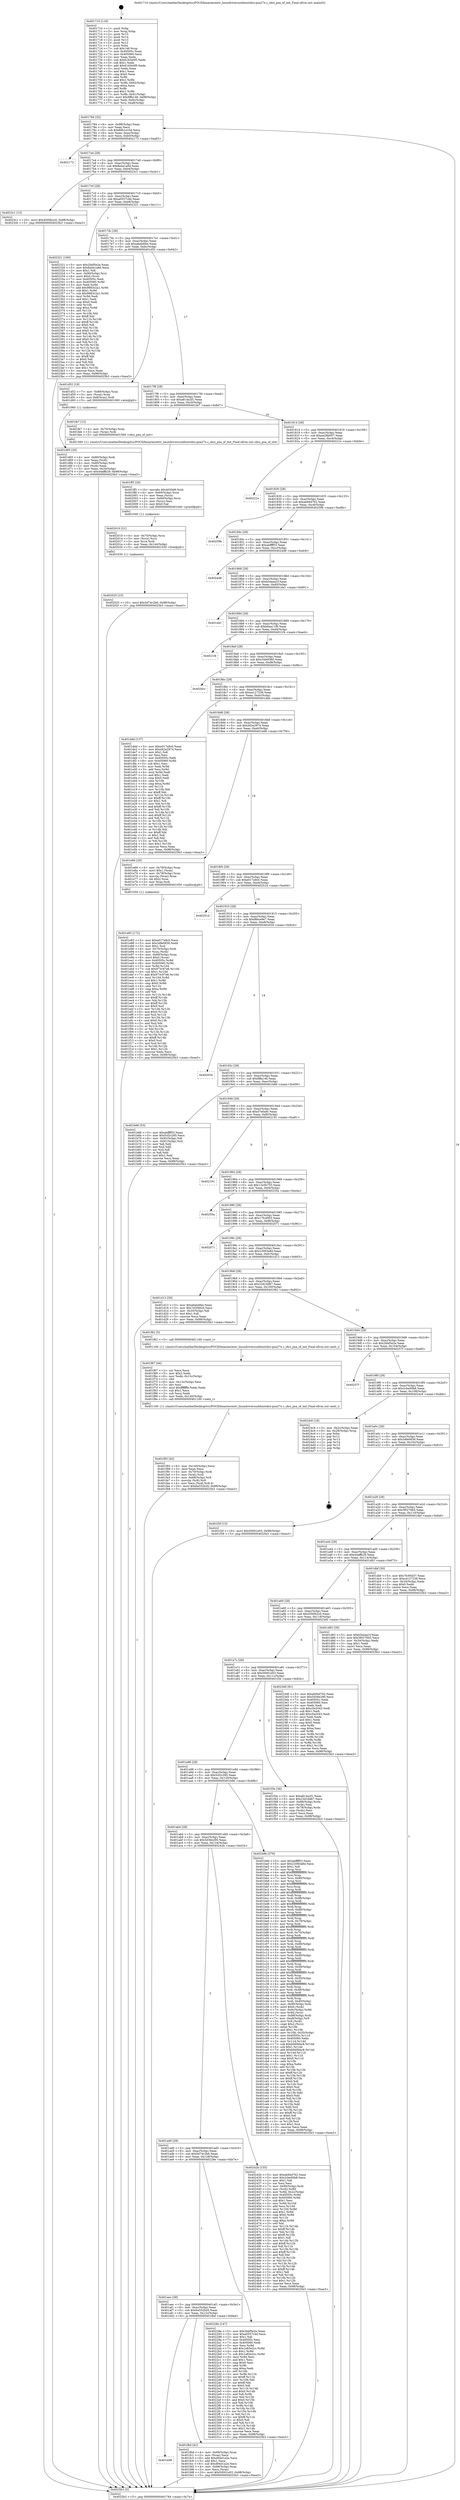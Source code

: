 digraph "0x401710" {
  label = "0x401710 (/mnt/c/Users/mathe/Desktop/tcc/POCII/binaries/extr_linuxdriversusbhostohci-pxa27x.c_ohci_pxa_of_init_Final-ollvm.out::main(0))"
  labelloc = "t"
  node[shape=record]

  Entry [label="",width=0.3,height=0.3,shape=circle,fillcolor=black,style=filled]
  "0x401784" [label="{
     0x401784 [32]\l
     | [instrs]\l
     &nbsp;&nbsp;0x401784 \<+6\>: mov -0x98(%rbp),%eax\l
     &nbsp;&nbsp;0x40178a \<+2\>: mov %eax,%ecx\l
     &nbsp;&nbsp;0x40178c \<+6\>: sub $0x89b1e10d,%ecx\l
     &nbsp;&nbsp;0x401792 \<+6\>: mov %eax,-0xac(%rbp)\l
     &nbsp;&nbsp;0x401798 \<+6\>: mov %ecx,-0xb0(%rbp)\l
     &nbsp;&nbsp;0x40179e \<+6\>: je 0000000000402173 \<main+0xa63\>\l
  }"]
  "0x402173" [label="{
     0x402173\l
  }", style=dashed]
  "0x4017a4" [label="{
     0x4017a4 [28]\l
     | [instrs]\l
     &nbsp;&nbsp;0x4017a4 \<+5\>: jmp 00000000004017a9 \<main+0x99\>\l
     &nbsp;&nbsp;0x4017a9 \<+6\>: mov -0xac(%rbp),%eax\l
     &nbsp;&nbsp;0x4017af \<+5\>: sub $0x8a4a1a8d,%eax\l
     &nbsp;&nbsp;0x4017b4 \<+6\>: mov %eax,-0xb4(%rbp)\l
     &nbsp;&nbsp;0x4017ba \<+6\>: je 00000000004023c1 \<main+0xcb1\>\l
  }"]
  Exit [label="",width=0.3,height=0.3,shape=circle,fillcolor=black,style=filled,peripheries=2]
  "0x4023c1" [label="{
     0x4023c1 [15]\l
     | [instrs]\l
     &nbsp;&nbsp;0x4023c1 \<+10\>: movl $0x4500b2c0,-0x98(%rbp)\l
     &nbsp;&nbsp;0x4023cb \<+5\>: jmp 00000000004025b3 \<main+0xea3\>\l
  }"]
  "0x4017c0" [label="{
     0x4017c0 [28]\l
     | [instrs]\l
     &nbsp;&nbsp;0x4017c0 \<+5\>: jmp 00000000004017c5 \<main+0xb5\>\l
     &nbsp;&nbsp;0x4017c5 \<+6\>: mov -0xac(%rbp),%eax\l
     &nbsp;&nbsp;0x4017cb \<+5\>: sub $0xa0557c4d,%eax\l
     &nbsp;&nbsp;0x4017d0 \<+6\>: mov %eax,-0xb8(%rbp)\l
     &nbsp;&nbsp;0x4017d6 \<+6\>: je 0000000000402321 \<main+0xc11\>\l
  }"]
  "0x402025" [label="{
     0x402025 [15]\l
     | [instrs]\l
     &nbsp;&nbsp;0x402025 \<+10\>: movl $0x5d74c2b6,-0x98(%rbp)\l
     &nbsp;&nbsp;0x40202f \<+5\>: jmp 00000000004025b3 \<main+0xea3\>\l
  }"]
  "0x402321" [label="{
     0x402321 [160]\l
     | [instrs]\l
     &nbsp;&nbsp;0x402321 \<+5\>: mov $0x2bbf5e2e,%eax\l
     &nbsp;&nbsp;0x402326 \<+5\>: mov $0x8a4a1a8d,%ecx\l
     &nbsp;&nbsp;0x40232b \<+2\>: mov $0x1,%dl\l
     &nbsp;&nbsp;0x40232d \<+7\>: mov -0x90(%rbp),%rsi\l
     &nbsp;&nbsp;0x402334 \<+6\>: movl $0x0,(%rsi)\l
     &nbsp;&nbsp;0x40233a \<+7\>: mov 0x40505c,%edi\l
     &nbsp;&nbsp;0x402341 \<+8\>: mov 0x405060,%r8d\l
     &nbsp;&nbsp;0x402349 \<+3\>: mov %edi,%r9d\l
     &nbsp;&nbsp;0x40234c \<+7\>: add $0x9883c2a1,%r9d\l
     &nbsp;&nbsp;0x402353 \<+4\>: sub $0x1,%r9d\l
     &nbsp;&nbsp;0x402357 \<+7\>: sub $0x9883c2a1,%r9d\l
     &nbsp;&nbsp;0x40235e \<+4\>: imul %r9d,%edi\l
     &nbsp;&nbsp;0x402362 \<+3\>: and $0x1,%edi\l
     &nbsp;&nbsp;0x402365 \<+3\>: cmp $0x0,%edi\l
     &nbsp;&nbsp;0x402368 \<+4\>: sete %r10b\l
     &nbsp;&nbsp;0x40236c \<+4\>: cmp $0xa,%r8d\l
     &nbsp;&nbsp;0x402370 \<+4\>: setl %r11b\l
     &nbsp;&nbsp;0x402374 \<+3\>: mov %r10b,%bl\l
     &nbsp;&nbsp;0x402377 \<+3\>: xor $0xff,%bl\l
     &nbsp;&nbsp;0x40237a \<+3\>: mov %r11b,%r14b\l
     &nbsp;&nbsp;0x40237d \<+4\>: xor $0xff,%r14b\l
     &nbsp;&nbsp;0x402381 \<+3\>: xor $0x0,%dl\l
     &nbsp;&nbsp;0x402384 \<+3\>: mov %bl,%r15b\l
     &nbsp;&nbsp;0x402387 \<+4\>: and $0x0,%r15b\l
     &nbsp;&nbsp;0x40238b \<+3\>: and %dl,%r10b\l
     &nbsp;&nbsp;0x40238e \<+3\>: mov %r14b,%r12b\l
     &nbsp;&nbsp;0x402391 \<+4\>: and $0x0,%r12b\l
     &nbsp;&nbsp;0x402395 \<+3\>: and %dl,%r11b\l
     &nbsp;&nbsp;0x402398 \<+3\>: or %r10b,%r15b\l
     &nbsp;&nbsp;0x40239b \<+3\>: or %r11b,%r12b\l
     &nbsp;&nbsp;0x40239e \<+3\>: xor %r12b,%r15b\l
     &nbsp;&nbsp;0x4023a1 \<+3\>: or %r14b,%bl\l
     &nbsp;&nbsp;0x4023a4 \<+3\>: xor $0xff,%bl\l
     &nbsp;&nbsp;0x4023a7 \<+3\>: or $0x0,%dl\l
     &nbsp;&nbsp;0x4023aa \<+2\>: and %dl,%bl\l
     &nbsp;&nbsp;0x4023ac \<+3\>: or %bl,%r15b\l
     &nbsp;&nbsp;0x4023af \<+4\>: test $0x1,%r15b\l
     &nbsp;&nbsp;0x4023b3 \<+3\>: cmovne %ecx,%eax\l
     &nbsp;&nbsp;0x4023b6 \<+6\>: mov %eax,-0x98(%rbp)\l
     &nbsp;&nbsp;0x4023bc \<+5\>: jmp 00000000004025b3 \<main+0xea3\>\l
  }"]
  "0x4017dc" [label="{
     0x4017dc [28]\l
     | [instrs]\l
     &nbsp;&nbsp;0x4017dc \<+5\>: jmp 00000000004017e1 \<main+0xd1\>\l
     &nbsp;&nbsp;0x4017e1 \<+6\>: mov -0xac(%rbp),%eax\l
     &nbsp;&nbsp;0x4017e7 \<+5\>: sub $0xa6ab4fee,%eax\l
     &nbsp;&nbsp;0x4017ec \<+6\>: mov %eax,-0xbc(%rbp)\l
     &nbsp;&nbsp;0x4017f2 \<+6\>: je 0000000000401d52 \<main+0x642\>\l
  }"]
  "0x402010" [label="{
     0x402010 [21]\l
     | [instrs]\l
     &nbsp;&nbsp;0x402010 \<+4\>: mov -0x70(%rbp),%rcx\l
     &nbsp;&nbsp;0x402014 \<+3\>: mov (%rcx),%rcx\l
     &nbsp;&nbsp;0x402017 \<+3\>: mov %rcx,%rdi\l
     &nbsp;&nbsp;0x40201a \<+6\>: mov %eax,-0x144(%rbp)\l
     &nbsp;&nbsp;0x402020 \<+5\>: call 0000000000401030 \<free@plt\>\l
     | [calls]\l
     &nbsp;&nbsp;0x401030 \{1\} (unknown)\l
  }"]
  "0x401d52" [label="{
     0x401d52 [19]\l
     | [instrs]\l
     &nbsp;&nbsp;0x401d52 \<+7\>: mov -0x88(%rbp),%rax\l
     &nbsp;&nbsp;0x401d59 \<+3\>: mov (%rax),%rax\l
     &nbsp;&nbsp;0x401d5c \<+4\>: mov 0x8(%rax),%rdi\l
     &nbsp;&nbsp;0x401d60 \<+5\>: call 0000000000401060 \<atoi@plt\>\l
     | [calls]\l
     &nbsp;&nbsp;0x401060 \{1\} (unknown)\l
  }"]
  "0x4017f8" [label="{
     0x4017f8 [28]\l
     | [instrs]\l
     &nbsp;&nbsp;0x4017f8 \<+5\>: jmp 00000000004017fd \<main+0xed\>\l
     &nbsp;&nbsp;0x4017fd \<+6\>: mov -0xac(%rbp),%eax\l
     &nbsp;&nbsp;0x401803 \<+5\>: sub $0xa814a2f1,%eax\l
     &nbsp;&nbsp;0x401808 \<+6\>: mov %eax,-0xc0(%rbp)\l
     &nbsp;&nbsp;0x40180e \<+6\>: je 0000000000401fe7 \<main+0x8d7\>\l
  }"]
  "0x401ff3" [label="{
     0x401ff3 [29]\l
     | [instrs]\l
     &nbsp;&nbsp;0x401ff3 \<+10\>: movabs $0x4030d6,%rdi\l
     &nbsp;&nbsp;0x401ffd \<+4\>: mov -0x60(%rbp),%rcx\l
     &nbsp;&nbsp;0x402001 \<+2\>: mov %eax,(%rcx)\l
     &nbsp;&nbsp;0x402003 \<+4\>: mov -0x60(%rbp),%rcx\l
     &nbsp;&nbsp;0x402007 \<+2\>: mov (%rcx),%esi\l
     &nbsp;&nbsp;0x402009 \<+2\>: mov $0x0,%al\l
     &nbsp;&nbsp;0x40200b \<+5\>: call 0000000000401040 \<printf@plt\>\l
     | [calls]\l
     &nbsp;&nbsp;0x401040 \{1\} (unknown)\l
  }"]
  "0x401fe7" [label="{
     0x401fe7 [12]\l
     | [instrs]\l
     &nbsp;&nbsp;0x401fe7 \<+4\>: mov -0x70(%rbp),%rax\l
     &nbsp;&nbsp;0x401feb \<+3\>: mov (%rax),%rdi\l
     &nbsp;&nbsp;0x401fee \<+5\>: call 0000000000401560 \<ohci_pxa_of_init\>\l
     | [calls]\l
     &nbsp;&nbsp;0x401560 \{1\} (/mnt/c/Users/mathe/Desktop/tcc/POCII/binaries/extr_linuxdriversusbhostohci-pxa27x.c_ohci_pxa_of_init_Final-ollvm.out::ohci_pxa_of_init)\l
  }"]
  "0x401814" [label="{
     0x401814 [28]\l
     | [instrs]\l
     &nbsp;&nbsp;0x401814 \<+5\>: jmp 0000000000401819 \<main+0x109\>\l
     &nbsp;&nbsp;0x401819 \<+6\>: mov -0xac(%rbp),%eax\l
     &nbsp;&nbsp;0x40181f \<+5\>: sub $0xaa28b057,%eax\l
     &nbsp;&nbsp;0x401824 \<+6\>: mov %eax,-0xc4(%rbp)\l
     &nbsp;&nbsp;0x40182a \<+6\>: je 000000000040221e \<main+0xb0e\>\l
  }"]
  "0x401b08" [label="{
     0x401b08\l
  }", style=dashed]
  "0x40221e" [label="{
     0x40221e\l
  }", style=dashed]
  "0x401830" [label="{
     0x401830 [28]\l
     | [instrs]\l
     &nbsp;&nbsp;0x401830 \<+5\>: jmp 0000000000401835 \<main+0x125\>\l
     &nbsp;&nbsp;0x401835 \<+6\>: mov -0xac(%rbp),%eax\l
     &nbsp;&nbsp;0x40183b \<+5\>: sub $0xab94d762,%eax\l
     &nbsp;&nbsp;0x401840 \<+6\>: mov %eax,-0xc8(%rbp)\l
     &nbsp;&nbsp;0x401846 \<+6\>: je 000000000040259b \<main+0xe8b\>\l
  }"]
  "0x401fbd" [label="{
     0x401fbd [42]\l
     | [instrs]\l
     &nbsp;&nbsp;0x401fbd \<+4\>: mov -0x68(%rbp),%rax\l
     &nbsp;&nbsp;0x401fc1 \<+2\>: mov (%rax),%ecx\l
     &nbsp;&nbsp;0x401fc3 \<+6\>: add $0xd94d1a2e,%ecx\l
     &nbsp;&nbsp;0x401fc9 \<+3\>: add $0x1,%ecx\l
     &nbsp;&nbsp;0x401fcc \<+6\>: sub $0xd94d1a2e,%ecx\l
     &nbsp;&nbsp;0x401fd2 \<+4\>: mov -0x68(%rbp),%rax\l
     &nbsp;&nbsp;0x401fd6 \<+2\>: mov %ecx,(%rax)\l
     &nbsp;&nbsp;0x401fd8 \<+10\>: movl $0x50001e03,-0x98(%rbp)\l
     &nbsp;&nbsp;0x401fe2 \<+5\>: jmp 00000000004025b3 \<main+0xea3\>\l
  }"]
  "0x40259b" [label="{
     0x40259b\l
  }", style=dashed]
  "0x40184c" [label="{
     0x40184c [28]\l
     | [instrs]\l
     &nbsp;&nbsp;0x40184c \<+5\>: jmp 0000000000401851 \<main+0x141\>\l
     &nbsp;&nbsp;0x401851 \<+6\>: mov -0xac(%rbp),%eax\l
     &nbsp;&nbsp;0x401857 \<+5\>: sub $0xabffff53,%eax\l
     &nbsp;&nbsp;0x40185c \<+6\>: mov %eax,-0xcc(%rbp)\l
     &nbsp;&nbsp;0x401862 \<+6\>: je 00000000004024d8 \<main+0xdc8\>\l
  }"]
  "0x401aec" [label="{
     0x401aec [28]\l
     | [instrs]\l
     &nbsp;&nbsp;0x401aec \<+5\>: jmp 0000000000401af1 \<main+0x3e1\>\l
     &nbsp;&nbsp;0x401af1 \<+6\>: mov -0xac(%rbp),%eax\l
     &nbsp;&nbsp;0x401af7 \<+5\>: sub $0x6a552b26,%eax\l
     &nbsp;&nbsp;0x401afc \<+6\>: mov %eax,-0x12c(%rbp)\l
     &nbsp;&nbsp;0x401b02 \<+6\>: je 0000000000401fbd \<main+0x8ad\>\l
  }"]
  "0x4024d8" [label="{
     0x4024d8\l
  }", style=dashed]
  "0x401868" [label="{
     0x401868 [28]\l
     | [instrs]\l
     &nbsp;&nbsp;0x401868 \<+5\>: jmp 000000000040186d \<main+0x15d\>\l
     &nbsp;&nbsp;0x40186d \<+6\>: mov -0xac(%rbp),%eax\l
     &nbsp;&nbsp;0x401873 \<+5\>: sub $0xb5eeaa1f,%eax\l
     &nbsp;&nbsp;0x401878 \<+6\>: mov %eax,-0xd0(%rbp)\l
     &nbsp;&nbsp;0x40187e \<+6\>: je 0000000000401da1 \<main+0x691\>\l
  }"]
  "0x40228e" [label="{
     0x40228e [147]\l
     | [instrs]\l
     &nbsp;&nbsp;0x40228e \<+5\>: mov $0x2bbf5e2e,%eax\l
     &nbsp;&nbsp;0x402293 \<+5\>: mov $0xa0557c4d,%ecx\l
     &nbsp;&nbsp;0x402298 \<+2\>: mov $0x1,%dl\l
     &nbsp;&nbsp;0x40229a \<+7\>: mov 0x40505c,%esi\l
     &nbsp;&nbsp;0x4022a1 \<+7\>: mov 0x405060,%edi\l
     &nbsp;&nbsp;0x4022a8 \<+3\>: mov %esi,%r8d\l
     &nbsp;&nbsp;0x4022ab \<+7\>: add $0x1e83e2cc,%r8d\l
     &nbsp;&nbsp;0x4022b2 \<+4\>: sub $0x1,%r8d\l
     &nbsp;&nbsp;0x4022b6 \<+7\>: sub $0x1e83e2cc,%r8d\l
     &nbsp;&nbsp;0x4022bd \<+4\>: imul %r8d,%esi\l
     &nbsp;&nbsp;0x4022c1 \<+3\>: and $0x1,%esi\l
     &nbsp;&nbsp;0x4022c4 \<+3\>: cmp $0x0,%esi\l
     &nbsp;&nbsp;0x4022c7 \<+4\>: sete %r9b\l
     &nbsp;&nbsp;0x4022cb \<+3\>: cmp $0xa,%edi\l
     &nbsp;&nbsp;0x4022ce \<+4\>: setl %r10b\l
     &nbsp;&nbsp;0x4022d2 \<+3\>: mov %r9b,%r11b\l
     &nbsp;&nbsp;0x4022d5 \<+4\>: xor $0xff,%r11b\l
     &nbsp;&nbsp;0x4022d9 \<+3\>: mov %r10b,%bl\l
     &nbsp;&nbsp;0x4022dc \<+3\>: xor $0xff,%bl\l
     &nbsp;&nbsp;0x4022df \<+3\>: xor $0x0,%dl\l
     &nbsp;&nbsp;0x4022e2 \<+3\>: mov %r11b,%r14b\l
     &nbsp;&nbsp;0x4022e5 \<+4\>: and $0x0,%r14b\l
     &nbsp;&nbsp;0x4022e9 \<+3\>: and %dl,%r9b\l
     &nbsp;&nbsp;0x4022ec \<+3\>: mov %bl,%r15b\l
     &nbsp;&nbsp;0x4022ef \<+4\>: and $0x0,%r15b\l
     &nbsp;&nbsp;0x4022f3 \<+3\>: and %dl,%r10b\l
     &nbsp;&nbsp;0x4022f6 \<+3\>: or %r9b,%r14b\l
     &nbsp;&nbsp;0x4022f9 \<+3\>: or %r10b,%r15b\l
     &nbsp;&nbsp;0x4022fc \<+3\>: xor %r15b,%r14b\l
     &nbsp;&nbsp;0x4022ff \<+3\>: or %bl,%r11b\l
     &nbsp;&nbsp;0x402302 \<+4\>: xor $0xff,%r11b\l
     &nbsp;&nbsp;0x402306 \<+3\>: or $0x0,%dl\l
     &nbsp;&nbsp;0x402309 \<+3\>: and %dl,%r11b\l
     &nbsp;&nbsp;0x40230c \<+3\>: or %r11b,%r14b\l
     &nbsp;&nbsp;0x40230f \<+4\>: test $0x1,%r14b\l
     &nbsp;&nbsp;0x402313 \<+3\>: cmovne %ecx,%eax\l
     &nbsp;&nbsp;0x402316 \<+6\>: mov %eax,-0x98(%rbp)\l
     &nbsp;&nbsp;0x40231c \<+5\>: jmp 00000000004025b3 \<main+0xea3\>\l
  }"]
  "0x401da1" [label="{
     0x401da1\l
  }", style=dashed]
  "0x401884" [label="{
     0x401884 [28]\l
     | [instrs]\l
     &nbsp;&nbsp;0x401884 \<+5\>: jmp 0000000000401889 \<main+0x179\>\l
     &nbsp;&nbsp;0x401889 \<+6\>: mov -0xac(%rbp),%eax\l
     &nbsp;&nbsp;0x40188f \<+5\>: sub $0xb6aa11f6,%eax\l
     &nbsp;&nbsp;0x401894 \<+6\>: mov %eax,-0xd4(%rbp)\l
     &nbsp;&nbsp;0x40189a \<+6\>: je 00000000004021f4 \<main+0xae4\>\l
  }"]
  "0x401ad0" [label="{
     0x401ad0 [28]\l
     | [instrs]\l
     &nbsp;&nbsp;0x401ad0 \<+5\>: jmp 0000000000401ad5 \<main+0x3c5\>\l
     &nbsp;&nbsp;0x401ad5 \<+6\>: mov -0xac(%rbp),%eax\l
     &nbsp;&nbsp;0x401adb \<+5\>: sub $0x5d74c2b6,%eax\l
     &nbsp;&nbsp;0x401ae0 \<+6\>: mov %eax,-0x128(%rbp)\l
     &nbsp;&nbsp;0x401ae6 \<+6\>: je 000000000040228e \<main+0xb7e\>\l
  }"]
  "0x4021f4" [label="{
     0x4021f4\l
  }", style=dashed]
  "0x4018a0" [label="{
     0x4018a0 [28]\l
     | [instrs]\l
     &nbsp;&nbsp;0x4018a0 \<+5\>: jmp 00000000004018a5 \<main+0x195\>\l
     &nbsp;&nbsp;0x4018a5 \<+6\>: mov -0xac(%rbp),%eax\l
     &nbsp;&nbsp;0x4018ab \<+5\>: sub $0xc54e9360,%eax\l
     &nbsp;&nbsp;0x4018b0 \<+6\>: mov %eax,-0xd8(%rbp)\l
     &nbsp;&nbsp;0x4018b6 \<+6\>: je 00000000004020cc \<main+0x9bc\>\l
  }"]
  "0x40242b" [label="{
     0x40242b [155]\l
     | [instrs]\l
     &nbsp;&nbsp;0x40242b \<+5\>: mov $0xab94d762,%eax\l
     &nbsp;&nbsp;0x402430 \<+5\>: mov $0x2cbe00b8,%ecx\l
     &nbsp;&nbsp;0x402435 \<+2\>: mov $0x1,%dl\l
     &nbsp;&nbsp;0x402437 \<+2\>: xor %esi,%esi\l
     &nbsp;&nbsp;0x402439 \<+7\>: mov -0x90(%rbp),%rdi\l
     &nbsp;&nbsp;0x402440 \<+3\>: mov (%rdi),%r8d\l
     &nbsp;&nbsp;0x402443 \<+4\>: mov %r8d,-0x2c(%rbp)\l
     &nbsp;&nbsp;0x402447 \<+8\>: mov 0x40505c,%r8d\l
     &nbsp;&nbsp;0x40244f \<+8\>: mov 0x405060,%r9d\l
     &nbsp;&nbsp;0x402457 \<+3\>: sub $0x1,%esi\l
     &nbsp;&nbsp;0x40245a \<+3\>: mov %r8d,%r10d\l
     &nbsp;&nbsp;0x40245d \<+3\>: add %esi,%r10d\l
     &nbsp;&nbsp;0x402460 \<+4\>: imul %r10d,%r8d\l
     &nbsp;&nbsp;0x402464 \<+4\>: and $0x1,%r8d\l
     &nbsp;&nbsp;0x402468 \<+4\>: cmp $0x0,%r8d\l
     &nbsp;&nbsp;0x40246c \<+4\>: sete %r11b\l
     &nbsp;&nbsp;0x402470 \<+4\>: cmp $0xa,%r9d\l
     &nbsp;&nbsp;0x402474 \<+3\>: setl %bl\l
     &nbsp;&nbsp;0x402477 \<+3\>: mov %r11b,%r14b\l
     &nbsp;&nbsp;0x40247a \<+4\>: xor $0xff,%r14b\l
     &nbsp;&nbsp;0x40247e \<+3\>: mov %bl,%r15b\l
     &nbsp;&nbsp;0x402481 \<+4\>: xor $0xff,%r15b\l
     &nbsp;&nbsp;0x402485 \<+3\>: xor $0x1,%dl\l
     &nbsp;&nbsp;0x402488 \<+3\>: mov %r14b,%r12b\l
     &nbsp;&nbsp;0x40248b \<+4\>: and $0xff,%r12b\l
     &nbsp;&nbsp;0x40248f \<+3\>: and %dl,%r11b\l
     &nbsp;&nbsp;0x402492 \<+3\>: mov %r15b,%r13b\l
     &nbsp;&nbsp;0x402495 \<+4\>: and $0xff,%r13b\l
     &nbsp;&nbsp;0x402499 \<+2\>: and %dl,%bl\l
     &nbsp;&nbsp;0x40249b \<+3\>: or %r11b,%r12b\l
     &nbsp;&nbsp;0x40249e \<+3\>: or %bl,%r13b\l
     &nbsp;&nbsp;0x4024a1 \<+3\>: xor %r13b,%r12b\l
     &nbsp;&nbsp;0x4024a4 \<+3\>: or %r15b,%r14b\l
     &nbsp;&nbsp;0x4024a7 \<+4\>: xor $0xff,%r14b\l
     &nbsp;&nbsp;0x4024ab \<+3\>: or $0x1,%dl\l
     &nbsp;&nbsp;0x4024ae \<+3\>: and %dl,%r14b\l
     &nbsp;&nbsp;0x4024b1 \<+3\>: or %r14b,%r12b\l
     &nbsp;&nbsp;0x4024b4 \<+4\>: test $0x1,%r12b\l
     &nbsp;&nbsp;0x4024b8 \<+3\>: cmovne %ecx,%eax\l
     &nbsp;&nbsp;0x4024bb \<+6\>: mov %eax,-0x98(%rbp)\l
     &nbsp;&nbsp;0x4024c1 \<+5\>: jmp 00000000004025b3 \<main+0xea3\>\l
  }"]
  "0x4020cc" [label="{
     0x4020cc\l
  }", style=dashed]
  "0x4018bc" [label="{
     0x4018bc [28]\l
     | [instrs]\l
     &nbsp;&nbsp;0x4018bc \<+5\>: jmp 00000000004018c1 \<main+0x1b1\>\l
     &nbsp;&nbsp;0x4018c1 \<+6\>: mov -0xac(%rbp),%eax\l
     &nbsp;&nbsp;0x4018c7 \<+5\>: sub $0xce127239,%eax\l
     &nbsp;&nbsp;0x4018cc \<+6\>: mov %eax,-0xdc(%rbp)\l
     &nbsp;&nbsp;0x4018d2 \<+6\>: je 0000000000401ddd \<main+0x6cd\>\l
  }"]
  "0x401f93" [label="{
     0x401f93 [42]\l
     | [instrs]\l
     &nbsp;&nbsp;0x401f93 \<+6\>: mov -0x140(%rbp),%ecx\l
     &nbsp;&nbsp;0x401f99 \<+3\>: imul %eax,%ecx\l
     &nbsp;&nbsp;0x401f9c \<+4\>: mov -0x70(%rbp),%rdi\l
     &nbsp;&nbsp;0x401fa0 \<+3\>: mov (%rdi),%rdi\l
     &nbsp;&nbsp;0x401fa3 \<+4\>: mov -0x68(%rbp),%r8\l
     &nbsp;&nbsp;0x401fa7 \<+3\>: movslq (%r8),%r8\l
     &nbsp;&nbsp;0x401faa \<+4\>: mov %ecx,(%rdi,%r8,4)\l
     &nbsp;&nbsp;0x401fae \<+10\>: movl $0x6a552b26,-0x98(%rbp)\l
     &nbsp;&nbsp;0x401fb8 \<+5\>: jmp 00000000004025b3 \<main+0xea3\>\l
  }"]
  "0x401ddd" [label="{
     0x401ddd [137]\l
     | [instrs]\l
     &nbsp;&nbsp;0x401ddd \<+5\>: mov $0xe017a9c0,%eax\l
     &nbsp;&nbsp;0x401de2 \<+5\>: mov $0xd42e2974,%ecx\l
     &nbsp;&nbsp;0x401de7 \<+2\>: mov $0x1,%dl\l
     &nbsp;&nbsp;0x401de9 \<+2\>: xor %esi,%esi\l
     &nbsp;&nbsp;0x401deb \<+7\>: mov 0x40505c,%edi\l
     &nbsp;&nbsp;0x401df2 \<+8\>: mov 0x405060,%r8d\l
     &nbsp;&nbsp;0x401dfa \<+3\>: sub $0x1,%esi\l
     &nbsp;&nbsp;0x401dfd \<+3\>: mov %edi,%r9d\l
     &nbsp;&nbsp;0x401e00 \<+3\>: add %esi,%r9d\l
     &nbsp;&nbsp;0x401e03 \<+4\>: imul %r9d,%edi\l
     &nbsp;&nbsp;0x401e07 \<+3\>: and $0x1,%edi\l
     &nbsp;&nbsp;0x401e0a \<+3\>: cmp $0x0,%edi\l
     &nbsp;&nbsp;0x401e0d \<+4\>: sete %r10b\l
     &nbsp;&nbsp;0x401e11 \<+4\>: cmp $0xa,%r8d\l
     &nbsp;&nbsp;0x401e15 \<+4\>: setl %r11b\l
     &nbsp;&nbsp;0x401e19 \<+3\>: mov %r10b,%bl\l
     &nbsp;&nbsp;0x401e1c \<+3\>: xor $0xff,%bl\l
     &nbsp;&nbsp;0x401e1f \<+3\>: mov %r11b,%r14b\l
     &nbsp;&nbsp;0x401e22 \<+4\>: xor $0xff,%r14b\l
     &nbsp;&nbsp;0x401e26 \<+3\>: xor $0x1,%dl\l
     &nbsp;&nbsp;0x401e29 \<+3\>: mov %bl,%r15b\l
     &nbsp;&nbsp;0x401e2c \<+4\>: and $0xff,%r15b\l
     &nbsp;&nbsp;0x401e30 \<+3\>: and %dl,%r10b\l
     &nbsp;&nbsp;0x401e33 \<+3\>: mov %r14b,%r12b\l
     &nbsp;&nbsp;0x401e36 \<+4\>: and $0xff,%r12b\l
     &nbsp;&nbsp;0x401e3a \<+3\>: and %dl,%r11b\l
     &nbsp;&nbsp;0x401e3d \<+3\>: or %r10b,%r15b\l
     &nbsp;&nbsp;0x401e40 \<+3\>: or %r11b,%r12b\l
     &nbsp;&nbsp;0x401e43 \<+3\>: xor %r12b,%r15b\l
     &nbsp;&nbsp;0x401e46 \<+3\>: or %r14b,%bl\l
     &nbsp;&nbsp;0x401e49 \<+3\>: xor $0xff,%bl\l
     &nbsp;&nbsp;0x401e4c \<+3\>: or $0x1,%dl\l
     &nbsp;&nbsp;0x401e4f \<+2\>: and %dl,%bl\l
     &nbsp;&nbsp;0x401e51 \<+3\>: or %bl,%r15b\l
     &nbsp;&nbsp;0x401e54 \<+4\>: test $0x1,%r15b\l
     &nbsp;&nbsp;0x401e58 \<+3\>: cmovne %ecx,%eax\l
     &nbsp;&nbsp;0x401e5b \<+6\>: mov %eax,-0x98(%rbp)\l
     &nbsp;&nbsp;0x401e61 \<+5\>: jmp 00000000004025b3 \<main+0xea3\>\l
  }"]
  "0x4018d8" [label="{
     0x4018d8 [28]\l
     | [instrs]\l
     &nbsp;&nbsp;0x4018d8 \<+5\>: jmp 00000000004018dd \<main+0x1cd\>\l
     &nbsp;&nbsp;0x4018dd \<+6\>: mov -0xac(%rbp),%eax\l
     &nbsp;&nbsp;0x4018e3 \<+5\>: sub $0xd42e2974,%eax\l
     &nbsp;&nbsp;0x4018e8 \<+6\>: mov %eax,-0xe0(%rbp)\l
     &nbsp;&nbsp;0x4018ee \<+6\>: je 0000000000401e66 \<main+0x756\>\l
  }"]
  "0x401f67" [label="{
     0x401f67 [44]\l
     | [instrs]\l
     &nbsp;&nbsp;0x401f67 \<+2\>: xor %ecx,%ecx\l
     &nbsp;&nbsp;0x401f69 \<+5\>: mov $0x2,%edx\l
     &nbsp;&nbsp;0x401f6e \<+6\>: mov %edx,-0x13c(%rbp)\l
     &nbsp;&nbsp;0x401f74 \<+1\>: cltd\l
     &nbsp;&nbsp;0x401f75 \<+6\>: mov -0x13c(%rbp),%esi\l
     &nbsp;&nbsp;0x401f7b \<+2\>: idiv %esi\l
     &nbsp;&nbsp;0x401f7d \<+6\>: imul $0xfffffffe,%edx,%edx\l
     &nbsp;&nbsp;0x401f83 \<+3\>: sub $0x1,%ecx\l
     &nbsp;&nbsp;0x401f86 \<+2\>: sub %ecx,%edx\l
     &nbsp;&nbsp;0x401f88 \<+6\>: mov %edx,-0x140(%rbp)\l
     &nbsp;&nbsp;0x401f8e \<+5\>: call 0000000000401160 \<next_i\>\l
     | [calls]\l
     &nbsp;&nbsp;0x401160 \{1\} (/mnt/c/Users/mathe/Desktop/tcc/POCII/binaries/extr_linuxdriversusbhostohci-pxa27x.c_ohci_pxa_of_init_Final-ollvm.out::next_i)\l
  }"]
  "0x401e66" [label="{
     0x401e66 [29]\l
     | [instrs]\l
     &nbsp;&nbsp;0x401e66 \<+4\>: mov -0x78(%rbp),%rax\l
     &nbsp;&nbsp;0x401e6a \<+6\>: movl $0x1,(%rax)\l
     &nbsp;&nbsp;0x401e70 \<+4\>: mov -0x78(%rbp),%rax\l
     &nbsp;&nbsp;0x401e74 \<+3\>: movslq (%rax),%rax\l
     &nbsp;&nbsp;0x401e77 \<+4\>: shl $0x2,%rax\l
     &nbsp;&nbsp;0x401e7b \<+3\>: mov %rax,%rdi\l
     &nbsp;&nbsp;0x401e7e \<+5\>: call 0000000000401050 \<malloc@plt\>\l
     | [calls]\l
     &nbsp;&nbsp;0x401050 \{1\} (unknown)\l
  }"]
  "0x4018f4" [label="{
     0x4018f4 [28]\l
     | [instrs]\l
     &nbsp;&nbsp;0x4018f4 \<+5\>: jmp 00000000004018f9 \<main+0x1e9\>\l
     &nbsp;&nbsp;0x4018f9 \<+6\>: mov -0xac(%rbp),%eax\l
     &nbsp;&nbsp;0x4018ff \<+5\>: sub $0xe017a9c0,%eax\l
     &nbsp;&nbsp;0x401904 \<+6\>: mov %eax,-0xe4(%rbp)\l
     &nbsp;&nbsp;0x40190a \<+6\>: je 000000000040251d \<main+0xe0d\>\l
  }"]
  "0x401e83" [label="{
     0x401e83 [172]\l
     | [instrs]\l
     &nbsp;&nbsp;0x401e83 \<+5\>: mov $0xe017a9c0,%ecx\l
     &nbsp;&nbsp;0x401e88 \<+5\>: mov $0x3dfe0839,%edx\l
     &nbsp;&nbsp;0x401e8d \<+3\>: mov $0x1,%sil\l
     &nbsp;&nbsp;0x401e90 \<+4\>: mov -0x70(%rbp),%rdi\l
     &nbsp;&nbsp;0x401e94 \<+3\>: mov %rax,(%rdi)\l
     &nbsp;&nbsp;0x401e97 \<+4\>: mov -0x68(%rbp),%rax\l
     &nbsp;&nbsp;0x401e9b \<+6\>: movl $0x0,(%rax)\l
     &nbsp;&nbsp;0x401ea1 \<+8\>: mov 0x40505c,%r8d\l
     &nbsp;&nbsp;0x401ea9 \<+8\>: mov 0x405060,%r9d\l
     &nbsp;&nbsp;0x401eb1 \<+3\>: mov %r8d,%r10d\l
     &nbsp;&nbsp;0x401eb4 \<+7\>: sub $0x973c97e6,%r10d\l
     &nbsp;&nbsp;0x401ebb \<+4\>: sub $0x1,%r10d\l
     &nbsp;&nbsp;0x401ebf \<+7\>: add $0x973c97e6,%r10d\l
     &nbsp;&nbsp;0x401ec6 \<+4\>: imul %r10d,%r8d\l
     &nbsp;&nbsp;0x401eca \<+4\>: and $0x1,%r8d\l
     &nbsp;&nbsp;0x401ece \<+4\>: cmp $0x0,%r8d\l
     &nbsp;&nbsp;0x401ed2 \<+4\>: sete %r11b\l
     &nbsp;&nbsp;0x401ed6 \<+4\>: cmp $0xa,%r9d\l
     &nbsp;&nbsp;0x401eda \<+3\>: setl %bl\l
     &nbsp;&nbsp;0x401edd \<+3\>: mov %r11b,%r14b\l
     &nbsp;&nbsp;0x401ee0 \<+4\>: xor $0xff,%r14b\l
     &nbsp;&nbsp;0x401ee4 \<+3\>: mov %bl,%r15b\l
     &nbsp;&nbsp;0x401ee7 \<+4\>: xor $0xff,%r15b\l
     &nbsp;&nbsp;0x401eeb \<+4\>: xor $0x0,%sil\l
     &nbsp;&nbsp;0x401eef \<+3\>: mov %r14b,%r12b\l
     &nbsp;&nbsp;0x401ef2 \<+4\>: and $0x0,%r12b\l
     &nbsp;&nbsp;0x401ef6 \<+3\>: and %sil,%r11b\l
     &nbsp;&nbsp;0x401ef9 \<+3\>: mov %r15b,%r13b\l
     &nbsp;&nbsp;0x401efc \<+4\>: and $0x0,%r13b\l
     &nbsp;&nbsp;0x401f00 \<+3\>: and %sil,%bl\l
     &nbsp;&nbsp;0x401f03 \<+3\>: or %r11b,%r12b\l
     &nbsp;&nbsp;0x401f06 \<+3\>: or %bl,%r13b\l
     &nbsp;&nbsp;0x401f09 \<+3\>: xor %r13b,%r12b\l
     &nbsp;&nbsp;0x401f0c \<+3\>: or %r15b,%r14b\l
     &nbsp;&nbsp;0x401f0f \<+4\>: xor $0xff,%r14b\l
     &nbsp;&nbsp;0x401f13 \<+4\>: or $0x0,%sil\l
     &nbsp;&nbsp;0x401f17 \<+3\>: and %sil,%r14b\l
     &nbsp;&nbsp;0x401f1a \<+3\>: or %r14b,%r12b\l
     &nbsp;&nbsp;0x401f1d \<+4\>: test $0x1,%r12b\l
     &nbsp;&nbsp;0x401f21 \<+3\>: cmovne %edx,%ecx\l
     &nbsp;&nbsp;0x401f24 \<+6\>: mov %ecx,-0x98(%rbp)\l
     &nbsp;&nbsp;0x401f2a \<+5\>: jmp 00000000004025b3 \<main+0xea3\>\l
  }"]
  "0x40251d" [label="{
     0x40251d\l
  }", style=dashed]
  "0x401910" [label="{
     0x401910 [28]\l
     | [instrs]\l
     &nbsp;&nbsp;0x401910 \<+5\>: jmp 0000000000401915 \<main+0x205\>\l
     &nbsp;&nbsp;0x401915 \<+6\>: mov -0xac(%rbp),%eax\l
     &nbsp;&nbsp;0x40191b \<+5\>: sub $0xf8bce9e7,%eax\l
     &nbsp;&nbsp;0x401920 \<+6\>: mov %eax,-0xe8(%rbp)\l
     &nbsp;&nbsp;0x401926 \<+6\>: je 0000000000402034 \<main+0x924\>\l
  }"]
  "0x401d65" [label="{
     0x401d65 [30]\l
     | [instrs]\l
     &nbsp;&nbsp;0x401d65 \<+4\>: mov -0x80(%rbp),%rdi\l
     &nbsp;&nbsp;0x401d69 \<+2\>: mov %eax,(%rdi)\l
     &nbsp;&nbsp;0x401d6b \<+4\>: mov -0x80(%rbp),%rdi\l
     &nbsp;&nbsp;0x401d6f \<+2\>: mov (%rdi),%eax\l
     &nbsp;&nbsp;0x401d71 \<+3\>: mov %eax,-0x34(%rbp)\l
     &nbsp;&nbsp;0x401d74 \<+10\>: movl $0x44affb29,-0x98(%rbp)\l
     &nbsp;&nbsp;0x401d7e \<+5\>: jmp 00000000004025b3 \<main+0xea3\>\l
  }"]
  "0x402034" [label="{
     0x402034\l
  }", style=dashed]
  "0x40192c" [label="{
     0x40192c [28]\l
     | [instrs]\l
     &nbsp;&nbsp;0x40192c \<+5\>: jmp 0000000000401931 \<main+0x221\>\l
     &nbsp;&nbsp;0x401931 \<+6\>: mov -0xac(%rbp),%eax\l
     &nbsp;&nbsp;0x401937 \<+5\>: sub $0x8ffa146,%eax\l
     &nbsp;&nbsp;0x40193c \<+6\>: mov %eax,-0xec(%rbp)\l
     &nbsp;&nbsp;0x401942 \<+6\>: je 0000000000401b66 \<main+0x456\>\l
  }"]
  "0x401ab4" [label="{
     0x401ab4 [28]\l
     | [instrs]\l
     &nbsp;&nbsp;0x401ab4 \<+5\>: jmp 0000000000401ab9 \<main+0x3a9\>\l
     &nbsp;&nbsp;0x401ab9 \<+6\>: mov -0xac(%rbp),%eax\l
     &nbsp;&nbsp;0x401abf \<+5\>: sub $0x5d36e290,%eax\l
     &nbsp;&nbsp;0x401ac4 \<+6\>: mov %eax,-0x124(%rbp)\l
     &nbsp;&nbsp;0x401aca \<+6\>: je 000000000040242b \<main+0xd1b\>\l
  }"]
  "0x401b66" [label="{
     0x401b66 [53]\l
     | [instrs]\l
     &nbsp;&nbsp;0x401b66 \<+5\>: mov $0xabffff53,%eax\l
     &nbsp;&nbsp;0x401b6b \<+5\>: mov $0x5cf2c285,%ecx\l
     &nbsp;&nbsp;0x401b70 \<+6\>: mov -0x92(%rbp),%dl\l
     &nbsp;&nbsp;0x401b76 \<+7\>: mov -0x91(%rbp),%sil\l
     &nbsp;&nbsp;0x401b7d \<+3\>: mov %dl,%dil\l
     &nbsp;&nbsp;0x401b80 \<+3\>: and %sil,%dil\l
     &nbsp;&nbsp;0x401b83 \<+3\>: xor %sil,%dl\l
     &nbsp;&nbsp;0x401b86 \<+3\>: or %dl,%dil\l
     &nbsp;&nbsp;0x401b89 \<+4\>: test $0x1,%dil\l
     &nbsp;&nbsp;0x401b8d \<+3\>: cmovne %ecx,%eax\l
     &nbsp;&nbsp;0x401b90 \<+6\>: mov %eax,-0x98(%rbp)\l
     &nbsp;&nbsp;0x401b96 \<+5\>: jmp 00000000004025b3 \<main+0xea3\>\l
  }"]
  "0x401948" [label="{
     0x401948 [28]\l
     | [instrs]\l
     &nbsp;&nbsp;0x401948 \<+5\>: jmp 000000000040194d \<main+0x23d\>\l
     &nbsp;&nbsp;0x40194d \<+6\>: mov -0xac(%rbp),%eax\l
     &nbsp;&nbsp;0x401953 \<+5\>: sub $0xd7e0a9c,%eax\l
     &nbsp;&nbsp;0x401958 \<+6\>: mov %eax,-0xf0(%rbp)\l
     &nbsp;&nbsp;0x40195e \<+6\>: je 0000000000402191 \<main+0xa81\>\l
  }"]
  "0x4025b3" [label="{
     0x4025b3 [5]\l
     | [instrs]\l
     &nbsp;&nbsp;0x4025b3 \<+5\>: jmp 0000000000401784 \<main+0x74\>\l
  }"]
  "0x401710" [label="{
     0x401710 [116]\l
     | [instrs]\l
     &nbsp;&nbsp;0x401710 \<+1\>: push %rbp\l
     &nbsp;&nbsp;0x401711 \<+3\>: mov %rsp,%rbp\l
     &nbsp;&nbsp;0x401714 \<+2\>: push %r15\l
     &nbsp;&nbsp;0x401716 \<+2\>: push %r14\l
     &nbsp;&nbsp;0x401718 \<+2\>: push %r13\l
     &nbsp;&nbsp;0x40171a \<+2\>: push %r12\l
     &nbsp;&nbsp;0x40171c \<+1\>: push %rbx\l
     &nbsp;&nbsp;0x40171d \<+7\>: sub $0x148,%rsp\l
     &nbsp;&nbsp;0x401724 \<+7\>: mov 0x40505c,%eax\l
     &nbsp;&nbsp;0x40172b \<+7\>: mov 0x405060,%ecx\l
     &nbsp;&nbsp;0x401732 \<+2\>: mov %eax,%edx\l
     &nbsp;&nbsp;0x401734 \<+6\>: sub $0x6165e0f5,%edx\l
     &nbsp;&nbsp;0x40173a \<+3\>: sub $0x1,%edx\l
     &nbsp;&nbsp;0x40173d \<+6\>: add $0x6165e0f5,%edx\l
     &nbsp;&nbsp;0x401743 \<+3\>: imul %edx,%eax\l
     &nbsp;&nbsp;0x401746 \<+3\>: and $0x1,%eax\l
     &nbsp;&nbsp;0x401749 \<+3\>: cmp $0x0,%eax\l
     &nbsp;&nbsp;0x40174c \<+4\>: sete %r8b\l
     &nbsp;&nbsp;0x401750 \<+4\>: and $0x1,%r8b\l
     &nbsp;&nbsp;0x401754 \<+7\>: mov %r8b,-0x92(%rbp)\l
     &nbsp;&nbsp;0x40175b \<+3\>: cmp $0xa,%ecx\l
     &nbsp;&nbsp;0x40175e \<+4\>: setl %r8b\l
     &nbsp;&nbsp;0x401762 \<+4\>: and $0x1,%r8b\l
     &nbsp;&nbsp;0x401766 \<+7\>: mov %r8b,-0x91(%rbp)\l
     &nbsp;&nbsp;0x40176d \<+10\>: movl $0x8ffa146,-0x98(%rbp)\l
     &nbsp;&nbsp;0x401777 \<+6\>: mov %edi,-0x9c(%rbp)\l
     &nbsp;&nbsp;0x40177d \<+7\>: mov %rsi,-0xa8(%rbp)\l
  }"]
  "0x401b9b" [label="{
     0x401b9b [376]\l
     | [instrs]\l
     &nbsp;&nbsp;0x401b9b \<+5\>: mov $0xabffff53,%eax\l
     &nbsp;&nbsp;0x401ba0 \<+5\>: mov $0x22093a8d,%ecx\l
     &nbsp;&nbsp;0x401ba5 \<+2\>: mov $0x1,%dl\l
     &nbsp;&nbsp;0x401ba7 \<+3\>: mov %rsp,%rsi\l
     &nbsp;&nbsp;0x401baa \<+4\>: add $0xfffffffffffffff0,%rsi\l
     &nbsp;&nbsp;0x401bae \<+3\>: mov %rsi,%rsp\l
     &nbsp;&nbsp;0x401bb1 \<+7\>: mov %rsi,-0x90(%rbp)\l
     &nbsp;&nbsp;0x401bb8 \<+3\>: mov %rsp,%rsi\l
     &nbsp;&nbsp;0x401bbb \<+4\>: add $0xfffffffffffffff0,%rsi\l
     &nbsp;&nbsp;0x401bbf \<+3\>: mov %rsi,%rsp\l
     &nbsp;&nbsp;0x401bc2 \<+3\>: mov %rsp,%rdi\l
     &nbsp;&nbsp;0x401bc5 \<+4\>: add $0xfffffffffffffff0,%rdi\l
     &nbsp;&nbsp;0x401bc9 \<+3\>: mov %rdi,%rsp\l
     &nbsp;&nbsp;0x401bcc \<+7\>: mov %rdi,-0x88(%rbp)\l
     &nbsp;&nbsp;0x401bd3 \<+3\>: mov %rsp,%rdi\l
     &nbsp;&nbsp;0x401bd6 \<+4\>: add $0xfffffffffffffff0,%rdi\l
     &nbsp;&nbsp;0x401bda \<+3\>: mov %rdi,%rsp\l
     &nbsp;&nbsp;0x401bdd \<+4\>: mov %rdi,-0x80(%rbp)\l
     &nbsp;&nbsp;0x401be1 \<+3\>: mov %rsp,%rdi\l
     &nbsp;&nbsp;0x401be4 \<+4\>: add $0xfffffffffffffff0,%rdi\l
     &nbsp;&nbsp;0x401be8 \<+3\>: mov %rdi,%rsp\l
     &nbsp;&nbsp;0x401beb \<+4\>: mov %rdi,-0x78(%rbp)\l
     &nbsp;&nbsp;0x401bef \<+3\>: mov %rsp,%rdi\l
     &nbsp;&nbsp;0x401bf2 \<+4\>: add $0xfffffffffffffff0,%rdi\l
     &nbsp;&nbsp;0x401bf6 \<+3\>: mov %rdi,%rsp\l
     &nbsp;&nbsp;0x401bf9 \<+4\>: mov %rdi,-0x70(%rbp)\l
     &nbsp;&nbsp;0x401bfd \<+3\>: mov %rsp,%rdi\l
     &nbsp;&nbsp;0x401c00 \<+4\>: add $0xfffffffffffffff0,%rdi\l
     &nbsp;&nbsp;0x401c04 \<+3\>: mov %rdi,%rsp\l
     &nbsp;&nbsp;0x401c07 \<+4\>: mov %rdi,-0x68(%rbp)\l
     &nbsp;&nbsp;0x401c0b \<+3\>: mov %rsp,%rdi\l
     &nbsp;&nbsp;0x401c0e \<+4\>: add $0xfffffffffffffff0,%rdi\l
     &nbsp;&nbsp;0x401c12 \<+3\>: mov %rdi,%rsp\l
     &nbsp;&nbsp;0x401c15 \<+4\>: mov %rdi,-0x60(%rbp)\l
     &nbsp;&nbsp;0x401c19 \<+3\>: mov %rsp,%rdi\l
     &nbsp;&nbsp;0x401c1c \<+4\>: add $0xfffffffffffffff0,%rdi\l
     &nbsp;&nbsp;0x401c20 \<+3\>: mov %rdi,%rsp\l
     &nbsp;&nbsp;0x401c23 \<+4\>: mov %rdi,-0x58(%rbp)\l
     &nbsp;&nbsp;0x401c27 \<+3\>: mov %rsp,%rdi\l
     &nbsp;&nbsp;0x401c2a \<+4\>: add $0xfffffffffffffff0,%rdi\l
     &nbsp;&nbsp;0x401c2e \<+3\>: mov %rdi,%rsp\l
     &nbsp;&nbsp;0x401c31 \<+4\>: mov %rdi,-0x50(%rbp)\l
     &nbsp;&nbsp;0x401c35 \<+3\>: mov %rsp,%rdi\l
     &nbsp;&nbsp;0x401c38 \<+4\>: add $0xfffffffffffffff0,%rdi\l
     &nbsp;&nbsp;0x401c3c \<+3\>: mov %rdi,%rsp\l
     &nbsp;&nbsp;0x401c3f \<+4\>: mov %rdi,-0x48(%rbp)\l
     &nbsp;&nbsp;0x401c43 \<+3\>: mov %rsp,%rdi\l
     &nbsp;&nbsp;0x401c46 \<+4\>: add $0xfffffffffffffff0,%rdi\l
     &nbsp;&nbsp;0x401c4a \<+3\>: mov %rdi,%rsp\l
     &nbsp;&nbsp;0x401c4d \<+4\>: mov %rdi,-0x40(%rbp)\l
     &nbsp;&nbsp;0x401c51 \<+7\>: mov -0x90(%rbp),%rdi\l
     &nbsp;&nbsp;0x401c58 \<+6\>: movl $0x0,(%rdi)\l
     &nbsp;&nbsp;0x401c5e \<+7\>: mov -0x9c(%rbp),%r8d\l
     &nbsp;&nbsp;0x401c65 \<+3\>: mov %r8d,(%rsi)\l
     &nbsp;&nbsp;0x401c68 \<+7\>: mov -0x88(%rbp),%rdi\l
     &nbsp;&nbsp;0x401c6f \<+7\>: mov -0xa8(%rbp),%r9\l
     &nbsp;&nbsp;0x401c76 \<+3\>: mov %r9,(%rdi)\l
     &nbsp;&nbsp;0x401c79 \<+3\>: cmpl $0x2,(%rsi)\l
     &nbsp;&nbsp;0x401c7c \<+4\>: setne %r10b\l
     &nbsp;&nbsp;0x401c80 \<+4\>: and $0x1,%r10b\l
     &nbsp;&nbsp;0x401c84 \<+4\>: mov %r10b,-0x35(%rbp)\l
     &nbsp;&nbsp;0x401c88 \<+8\>: mov 0x40505c,%r11d\l
     &nbsp;&nbsp;0x401c90 \<+7\>: mov 0x405060,%ebx\l
     &nbsp;&nbsp;0x401c97 \<+3\>: mov %r11d,%r14d\l
     &nbsp;&nbsp;0x401c9a \<+7\>: sub $0xb0d0bbc8,%r14d\l
     &nbsp;&nbsp;0x401ca1 \<+4\>: sub $0x1,%r14d\l
     &nbsp;&nbsp;0x401ca5 \<+7\>: add $0xb0d0bbc8,%r14d\l
     &nbsp;&nbsp;0x401cac \<+4\>: imul %r14d,%r11d\l
     &nbsp;&nbsp;0x401cb0 \<+4\>: and $0x1,%r11d\l
     &nbsp;&nbsp;0x401cb4 \<+4\>: cmp $0x0,%r11d\l
     &nbsp;&nbsp;0x401cb8 \<+4\>: sete %r10b\l
     &nbsp;&nbsp;0x401cbc \<+3\>: cmp $0xa,%ebx\l
     &nbsp;&nbsp;0x401cbf \<+4\>: setl %r15b\l
     &nbsp;&nbsp;0x401cc3 \<+3\>: mov %r10b,%r12b\l
     &nbsp;&nbsp;0x401cc6 \<+4\>: xor $0xff,%r12b\l
     &nbsp;&nbsp;0x401cca \<+3\>: mov %r15b,%r13b\l
     &nbsp;&nbsp;0x401ccd \<+4\>: xor $0xff,%r13b\l
     &nbsp;&nbsp;0x401cd1 \<+3\>: xor $0x0,%dl\l
     &nbsp;&nbsp;0x401cd4 \<+3\>: mov %r12b,%sil\l
     &nbsp;&nbsp;0x401cd7 \<+4\>: and $0x0,%sil\l
     &nbsp;&nbsp;0x401cdb \<+3\>: and %dl,%r10b\l
     &nbsp;&nbsp;0x401cde \<+3\>: mov %r13b,%dil\l
     &nbsp;&nbsp;0x401ce1 \<+4\>: and $0x0,%dil\l
     &nbsp;&nbsp;0x401ce5 \<+3\>: and %dl,%r15b\l
     &nbsp;&nbsp;0x401ce8 \<+3\>: or %r10b,%sil\l
     &nbsp;&nbsp;0x401ceb \<+3\>: or %r15b,%dil\l
     &nbsp;&nbsp;0x401cee \<+3\>: xor %dil,%sil\l
     &nbsp;&nbsp;0x401cf1 \<+3\>: or %r13b,%r12b\l
     &nbsp;&nbsp;0x401cf4 \<+4\>: xor $0xff,%r12b\l
     &nbsp;&nbsp;0x401cf8 \<+3\>: or $0x0,%dl\l
     &nbsp;&nbsp;0x401cfb \<+3\>: and %dl,%r12b\l
     &nbsp;&nbsp;0x401cfe \<+3\>: or %r12b,%sil\l
     &nbsp;&nbsp;0x401d01 \<+4\>: test $0x1,%sil\l
     &nbsp;&nbsp;0x401d05 \<+3\>: cmovne %ecx,%eax\l
     &nbsp;&nbsp;0x401d08 \<+6\>: mov %eax,-0x98(%rbp)\l
     &nbsp;&nbsp;0x401d0e \<+5\>: jmp 00000000004025b3 \<main+0xea3\>\l
  }"]
  "0x402191" [label="{
     0x402191\l
  }", style=dashed]
  "0x401964" [label="{
     0x401964 [28]\l
     | [instrs]\l
     &nbsp;&nbsp;0x401964 \<+5\>: jmp 0000000000401969 \<main+0x259\>\l
     &nbsp;&nbsp;0x401969 \<+6\>: mov -0xac(%rbp),%eax\l
     &nbsp;&nbsp;0x40196f \<+5\>: sub $0x12e5b755,%eax\l
     &nbsp;&nbsp;0x401974 \<+6\>: mov %eax,-0xf4(%rbp)\l
     &nbsp;&nbsp;0x40197a \<+6\>: je 000000000040255a \<main+0xe4a\>\l
  }"]
  "0x401a98" [label="{
     0x401a98 [28]\l
     | [instrs]\l
     &nbsp;&nbsp;0x401a98 \<+5\>: jmp 0000000000401a9d \<main+0x38d\>\l
     &nbsp;&nbsp;0x401a9d \<+6\>: mov -0xac(%rbp),%eax\l
     &nbsp;&nbsp;0x401aa3 \<+5\>: sub $0x5cf2c285,%eax\l
     &nbsp;&nbsp;0x401aa8 \<+6\>: mov %eax,-0x120(%rbp)\l
     &nbsp;&nbsp;0x401aae \<+6\>: je 0000000000401b9b \<main+0x48b\>\l
  }"]
  "0x40255a" [label="{
     0x40255a\l
  }", style=dashed]
  "0x401980" [label="{
     0x401980 [28]\l
     | [instrs]\l
     &nbsp;&nbsp;0x401980 \<+5\>: jmp 0000000000401985 \<main+0x275\>\l
     &nbsp;&nbsp;0x401985 \<+6\>: mov -0xac(%rbp),%eax\l
     &nbsp;&nbsp;0x40198b \<+5\>: sub $0x17fc4955,%eax\l
     &nbsp;&nbsp;0x401990 \<+6\>: mov %eax,-0xf8(%rbp)\l
     &nbsp;&nbsp;0x401996 \<+6\>: je 0000000000402071 \<main+0x961\>\l
  }"]
  "0x401f3e" [label="{
     0x401f3e [36]\l
     | [instrs]\l
     &nbsp;&nbsp;0x401f3e \<+5\>: mov $0xa814a2f1,%eax\l
     &nbsp;&nbsp;0x401f43 \<+5\>: mov $0x23d16d67,%ecx\l
     &nbsp;&nbsp;0x401f48 \<+4\>: mov -0x68(%rbp),%rdx\l
     &nbsp;&nbsp;0x401f4c \<+2\>: mov (%rdx),%esi\l
     &nbsp;&nbsp;0x401f4e \<+4\>: mov -0x78(%rbp),%rdx\l
     &nbsp;&nbsp;0x401f52 \<+2\>: cmp (%rdx),%esi\l
     &nbsp;&nbsp;0x401f54 \<+3\>: cmovl %ecx,%eax\l
     &nbsp;&nbsp;0x401f57 \<+6\>: mov %eax,-0x98(%rbp)\l
     &nbsp;&nbsp;0x401f5d \<+5\>: jmp 00000000004025b3 \<main+0xea3\>\l
  }"]
  "0x402071" [label="{
     0x402071\l
  }", style=dashed]
  "0x40199c" [label="{
     0x40199c [28]\l
     | [instrs]\l
     &nbsp;&nbsp;0x40199c \<+5\>: jmp 00000000004019a1 \<main+0x291\>\l
     &nbsp;&nbsp;0x4019a1 \<+6\>: mov -0xac(%rbp),%eax\l
     &nbsp;&nbsp;0x4019a7 \<+5\>: sub $0x22093a8d,%eax\l
     &nbsp;&nbsp;0x4019ac \<+6\>: mov %eax,-0xfc(%rbp)\l
     &nbsp;&nbsp;0x4019b2 \<+6\>: je 0000000000401d13 \<main+0x603\>\l
  }"]
  "0x401a7c" [label="{
     0x401a7c [28]\l
     | [instrs]\l
     &nbsp;&nbsp;0x401a7c \<+5\>: jmp 0000000000401a81 \<main+0x371\>\l
     &nbsp;&nbsp;0x401a81 \<+6\>: mov -0xac(%rbp),%eax\l
     &nbsp;&nbsp;0x401a87 \<+5\>: sub $0x50001e03,%eax\l
     &nbsp;&nbsp;0x401a8c \<+6\>: mov %eax,-0x11c(%rbp)\l
     &nbsp;&nbsp;0x401a92 \<+6\>: je 0000000000401f3e \<main+0x82e\>\l
  }"]
  "0x401d13" [label="{
     0x401d13 [30]\l
     | [instrs]\l
     &nbsp;&nbsp;0x401d13 \<+5\>: mov $0xa6ab4fee,%eax\l
     &nbsp;&nbsp;0x401d18 \<+5\>: mov $0x7d2f482d,%ecx\l
     &nbsp;&nbsp;0x401d1d \<+3\>: mov -0x35(%rbp),%dl\l
     &nbsp;&nbsp;0x401d20 \<+3\>: test $0x1,%dl\l
     &nbsp;&nbsp;0x401d23 \<+3\>: cmovne %ecx,%eax\l
     &nbsp;&nbsp;0x401d26 \<+6\>: mov %eax,-0x98(%rbp)\l
     &nbsp;&nbsp;0x401d2c \<+5\>: jmp 00000000004025b3 \<main+0xea3\>\l
  }"]
  "0x4019b8" [label="{
     0x4019b8 [28]\l
     | [instrs]\l
     &nbsp;&nbsp;0x4019b8 \<+5\>: jmp 00000000004019bd \<main+0x2ad\>\l
     &nbsp;&nbsp;0x4019bd \<+6\>: mov -0xac(%rbp),%eax\l
     &nbsp;&nbsp;0x4019c3 \<+5\>: sub $0x23d16d67,%eax\l
     &nbsp;&nbsp;0x4019c8 \<+6\>: mov %eax,-0x100(%rbp)\l
     &nbsp;&nbsp;0x4019ce \<+6\>: je 0000000000401f62 \<main+0x852\>\l
  }"]
  "0x4023d0" [label="{
     0x4023d0 [91]\l
     | [instrs]\l
     &nbsp;&nbsp;0x4023d0 \<+5\>: mov $0xab94d762,%eax\l
     &nbsp;&nbsp;0x4023d5 \<+5\>: mov $0x5d36e290,%ecx\l
     &nbsp;&nbsp;0x4023da \<+7\>: mov 0x40505c,%edx\l
     &nbsp;&nbsp;0x4023e1 \<+7\>: mov 0x405060,%esi\l
     &nbsp;&nbsp;0x4023e8 \<+2\>: mov %edx,%edi\l
     &nbsp;&nbsp;0x4023ea \<+6\>: sub $0xc0a2043,%edi\l
     &nbsp;&nbsp;0x4023f0 \<+3\>: sub $0x1,%edi\l
     &nbsp;&nbsp;0x4023f3 \<+6\>: add $0xc0a2043,%edi\l
     &nbsp;&nbsp;0x4023f9 \<+3\>: imul %edi,%edx\l
     &nbsp;&nbsp;0x4023fc \<+3\>: and $0x1,%edx\l
     &nbsp;&nbsp;0x4023ff \<+3\>: cmp $0x0,%edx\l
     &nbsp;&nbsp;0x402402 \<+4\>: sete %r8b\l
     &nbsp;&nbsp;0x402406 \<+3\>: cmp $0xa,%esi\l
     &nbsp;&nbsp;0x402409 \<+4\>: setl %r9b\l
     &nbsp;&nbsp;0x40240d \<+3\>: mov %r8b,%r10b\l
     &nbsp;&nbsp;0x402410 \<+3\>: and %r9b,%r10b\l
     &nbsp;&nbsp;0x402413 \<+3\>: xor %r9b,%r8b\l
     &nbsp;&nbsp;0x402416 \<+3\>: or %r8b,%r10b\l
     &nbsp;&nbsp;0x402419 \<+4\>: test $0x1,%r10b\l
     &nbsp;&nbsp;0x40241d \<+3\>: cmovne %ecx,%eax\l
     &nbsp;&nbsp;0x402420 \<+6\>: mov %eax,-0x98(%rbp)\l
     &nbsp;&nbsp;0x402426 \<+5\>: jmp 00000000004025b3 \<main+0xea3\>\l
  }"]
  "0x401f62" [label="{
     0x401f62 [5]\l
     | [instrs]\l
     &nbsp;&nbsp;0x401f62 \<+5\>: call 0000000000401160 \<next_i\>\l
     | [calls]\l
     &nbsp;&nbsp;0x401160 \{1\} (/mnt/c/Users/mathe/Desktop/tcc/POCII/binaries/extr_linuxdriversusbhostohci-pxa27x.c_ohci_pxa_of_init_Final-ollvm.out::next_i)\l
  }"]
  "0x4019d4" [label="{
     0x4019d4 [28]\l
     | [instrs]\l
     &nbsp;&nbsp;0x4019d4 \<+5\>: jmp 00000000004019d9 \<main+0x2c9\>\l
     &nbsp;&nbsp;0x4019d9 \<+6\>: mov -0xac(%rbp),%eax\l
     &nbsp;&nbsp;0x4019df \<+5\>: sub $0x2bbf5e2e,%eax\l
     &nbsp;&nbsp;0x4019e4 \<+6\>: mov %eax,-0x104(%rbp)\l
     &nbsp;&nbsp;0x4019ea \<+6\>: je 000000000040257f \<main+0xe6f\>\l
  }"]
  "0x401a60" [label="{
     0x401a60 [28]\l
     | [instrs]\l
     &nbsp;&nbsp;0x401a60 \<+5\>: jmp 0000000000401a65 \<main+0x355\>\l
     &nbsp;&nbsp;0x401a65 \<+6\>: mov -0xac(%rbp),%eax\l
     &nbsp;&nbsp;0x401a6b \<+5\>: sub $0x4500b2c0,%eax\l
     &nbsp;&nbsp;0x401a70 \<+6\>: mov %eax,-0x118(%rbp)\l
     &nbsp;&nbsp;0x401a76 \<+6\>: je 00000000004023d0 \<main+0xcc0\>\l
  }"]
  "0x40257f" [label="{
     0x40257f\l
  }", style=dashed]
  "0x4019f0" [label="{
     0x4019f0 [28]\l
     | [instrs]\l
     &nbsp;&nbsp;0x4019f0 \<+5\>: jmp 00000000004019f5 \<main+0x2e5\>\l
     &nbsp;&nbsp;0x4019f5 \<+6\>: mov -0xac(%rbp),%eax\l
     &nbsp;&nbsp;0x4019fb \<+5\>: sub $0x2cbe00b8,%eax\l
     &nbsp;&nbsp;0x401a00 \<+6\>: mov %eax,-0x108(%rbp)\l
     &nbsp;&nbsp;0x401a06 \<+6\>: je 00000000004024c6 \<main+0xdb6\>\l
  }"]
  "0x401d83" [label="{
     0x401d83 [30]\l
     | [instrs]\l
     &nbsp;&nbsp;0x401d83 \<+5\>: mov $0xb5eeaa1f,%eax\l
     &nbsp;&nbsp;0x401d88 \<+5\>: mov $0x3f0276b5,%ecx\l
     &nbsp;&nbsp;0x401d8d \<+3\>: mov -0x34(%rbp),%edx\l
     &nbsp;&nbsp;0x401d90 \<+3\>: cmp $0x1,%edx\l
     &nbsp;&nbsp;0x401d93 \<+3\>: cmovl %ecx,%eax\l
     &nbsp;&nbsp;0x401d96 \<+6\>: mov %eax,-0x98(%rbp)\l
     &nbsp;&nbsp;0x401d9c \<+5\>: jmp 00000000004025b3 \<main+0xea3\>\l
  }"]
  "0x4024c6" [label="{
     0x4024c6 [18]\l
     | [instrs]\l
     &nbsp;&nbsp;0x4024c6 \<+3\>: mov -0x2c(%rbp),%eax\l
     &nbsp;&nbsp;0x4024c9 \<+4\>: lea -0x28(%rbp),%rsp\l
     &nbsp;&nbsp;0x4024cd \<+1\>: pop %rbx\l
     &nbsp;&nbsp;0x4024ce \<+2\>: pop %r12\l
     &nbsp;&nbsp;0x4024d0 \<+2\>: pop %r13\l
     &nbsp;&nbsp;0x4024d2 \<+2\>: pop %r14\l
     &nbsp;&nbsp;0x4024d4 \<+2\>: pop %r15\l
     &nbsp;&nbsp;0x4024d6 \<+1\>: pop %rbp\l
     &nbsp;&nbsp;0x4024d7 \<+1\>: ret\l
  }"]
  "0x401a0c" [label="{
     0x401a0c [28]\l
     | [instrs]\l
     &nbsp;&nbsp;0x401a0c \<+5\>: jmp 0000000000401a11 \<main+0x301\>\l
     &nbsp;&nbsp;0x401a11 \<+6\>: mov -0xac(%rbp),%eax\l
     &nbsp;&nbsp;0x401a17 \<+5\>: sub $0x3dfe0839,%eax\l
     &nbsp;&nbsp;0x401a1c \<+6\>: mov %eax,-0x10c(%rbp)\l
     &nbsp;&nbsp;0x401a22 \<+6\>: je 0000000000401f2f \<main+0x81f\>\l
  }"]
  "0x401a44" [label="{
     0x401a44 [28]\l
     | [instrs]\l
     &nbsp;&nbsp;0x401a44 \<+5\>: jmp 0000000000401a49 \<main+0x339\>\l
     &nbsp;&nbsp;0x401a49 \<+6\>: mov -0xac(%rbp),%eax\l
     &nbsp;&nbsp;0x401a4f \<+5\>: sub $0x44affb29,%eax\l
     &nbsp;&nbsp;0x401a54 \<+6\>: mov %eax,-0x114(%rbp)\l
     &nbsp;&nbsp;0x401a5a \<+6\>: je 0000000000401d83 \<main+0x673\>\l
  }"]
  "0x401f2f" [label="{
     0x401f2f [15]\l
     | [instrs]\l
     &nbsp;&nbsp;0x401f2f \<+10\>: movl $0x50001e03,-0x98(%rbp)\l
     &nbsp;&nbsp;0x401f39 \<+5\>: jmp 00000000004025b3 \<main+0xea3\>\l
  }"]
  "0x401a28" [label="{
     0x401a28 [28]\l
     | [instrs]\l
     &nbsp;&nbsp;0x401a28 \<+5\>: jmp 0000000000401a2d \<main+0x31d\>\l
     &nbsp;&nbsp;0x401a2d \<+6\>: mov -0xac(%rbp),%eax\l
     &nbsp;&nbsp;0x401a33 \<+5\>: sub $0x3f0276b5,%eax\l
     &nbsp;&nbsp;0x401a38 \<+6\>: mov %eax,-0x110(%rbp)\l
     &nbsp;&nbsp;0x401a3e \<+6\>: je 0000000000401dbf \<main+0x6af\>\l
  }"]
  "0x401dbf" [label="{
     0x401dbf [30]\l
     | [instrs]\l
     &nbsp;&nbsp;0x401dbf \<+5\>: mov $0x7fc95d37,%eax\l
     &nbsp;&nbsp;0x401dc4 \<+5\>: mov $0xce127239,%ecx\l
     &nbsp;&nbsp;0x401dc9 \<+3\>: mov -0x34(%rbp),%edx\l
     &nbsp;&nbsp;0x401dcc \<+3\>: cmp $0x0,%edx\l
     &nbsp;&nbsp;0x401dcf \<+3\>: cmove %ecx,%eax\l
     &nbsp;&nbsp;0x401dd2 \<+6\>: mov %eax,-0x98(%rbp)\l
     &nbsp;&nbsp;0x401dd8 \<+5\>: jmp 00000000004025b3 \<main+0xea3\>\l
  }"]
  Entry -> "0x401710" [label=" 1"]
  "0x401784" -> "0x402173" [label=" 0"]
  "0x401784" -> "0x4017a4" [label=" 20"]
  "0x4024c6" -> Exit [label=" 1"]
  "0x4017a4" -> "0x4023c1" [label=" 1"]
  "0x4017a4" -> "0x4017c0" [label=" 19"]
  "0x40242b" -> "0x4025b3" [label=" 1"]
  "0x4017c0" -> "0x402321" [label=" 1"]
  "0x4017c0" -> "0x4017dc" [label=" 18"]
  "0x4023d0" -> "0x4025b3" [label=" 1"]
  "0x4017dc" -> "0x401d52" [label=" 1"]
  "0x4017dc" -> "0x4017f8" [label=" 17"]
  "0x4023c1" -> "0x4025b3" [label=" 1"]
  "0x4017f8" -> "0x401fe7" [label=" 1"]
  "0x4017f8" -> "0x401814" [label=" 16"]
  "0x402321" -> "0x4025b3" [label=" 1"]
  "0x401814" -> "0x40221e" [label=" 0"]
  "0x401814" -> "0x401830" [label=" 16"]
  "0x40228e" -> "0x4025b3" [label=" 1"]
  "0x401830" -> "0x40259b" [label=" 0"]
  "0x401830" -> "0x40184c" [label=" 16"]
  "0x402025" -> "0x4025b3" [label=" 1"]
  "0x40184c" -> "0x4024d8" [label=" 0"]
  "0x40184c" -> "0x401868" [label=" 16"]
  "0x401ff3" -> "0x402010" [label=" 1"]
  "0x401868" -> "0x401da1" [label=" 0"]
  "0x401868" -> "0x401884" [label=" 16"]
  "0x401fe7" -> "0x401ff3" [label=" 1"]
  "0x401884" -> "0x4021f4" [label=" 0"]
  "0x401884" -> "0x4018a0" [label=" 16"]
  "0x401aec" -> "0x401b08" [label=" 0"]
  "0x4018a0" -> "0x4020cc" [label=" 0"]
  "0x4018a0" -> "0x4018bc" [label=" 16"]
  "0x401aec" -> "0x401fbd" [label=" 1"]
  "0x4018bc" -> "0x401ddd" [label=" 1"]
  "0x4018bc" -> "0x4018d8" [label=" 15"]
  "0x401ad0" -> "0x401aec" [label=" 1"]
  "0x4018d8" -> "0x401e66" [label=" 1"]
  "0x4018d8" -> "0x4018f4" [label=" 14"]
  "0x401ad0" -> "0x40228e" [label=" 1"]
  "0x4018f4" -> "0x40251d" [label=" 0"]
  "0x4018f4" -> "0x401910" [label=" 14"]
  "0x401fbd" -> "0x4025b3" [label=" 1"]
  "0x401910" -> "0x402034" [label=" 0"]
  "0x401910" -> "0x40192c" [label=" 14"]
  "0x401ab4" -> "0x401ad0" [label=" 2"]
  "0x40192c" -> "0x401b66" [label=" 1"]
  "0x40192c" -> "0x401948" [label=" 13"]
  "0x401b66" -> "0x4025b3" [label=" 1"]
  "0x401710" -> "0x401784" [label=" 1"]
  "0x4025b3" -> "0x401784" [label=" 19"]
  "0x402010" -> "0x402025" [label=" 1"]
  "0x401948" -> "0x402191" [label=" 0"]
  "0x401948" -> "0x401964" [label=" 13"]
  "0x401f93" -> "0x4025b3" [label=" 1"]
  "0x401964" -> "0x40255a" [label=" 0"]
  "0x401964" -> "0x401980" [label=" 13"]
  "0x401f62" -> "0x401f67" [label=" 1"]
  "0x401980" -> "0x402071" [label=" 0"]
  "0x401980" -> "0x40199c" [label=" 13"]
  "0x401f3e" -> "0x4025b3" [label=" 2"]
  "0x40199c" -> "0x401d13" [label=" 1"]
  "0x40199c" -> "0x4019b8" [label=" 12"]
  "0x401e83" -> "0x4025b3" [label=" 1"]
  "0x4019b8" -> "0x401f62" [label=" 1"]
  "0x4019b8" -> "0x4019d4" [label=" 11"]
  "0x401e66" -> "0x401e83" [label=" 1"]
  "0x4019d4" -> "0x40257f" [label=" 0"]
  "0x4019d4" -> "0x4019f0" [label=" 11"]
  "0x401dbf" -> "0x4025b3" [label=" 1"]
  "0x4019f0" -> "0x4024c6" [label=" 1"]
  "0x4019f0" -> "0x401a0c" [label=" 10"]
  "0x401d83" -> "0x4025b3" [label=" 1"]
  "0x401a0c" -> "0x401f2f" [label=" 1"]
  "0x401a0c" -> "0x401a28" [label=" 9"]
  "0x401d52" -> "0x401d65" [label=" 1"]
  "0x401a28" -> "0x401dbf" [label=" 1"]
  "0x401a28" -> "0x401a44" [label=" 8"]
  "0x401d65" -> "0x4025b3" [label=" 1"]
  "0x401a44" -> "0x401d83" [label=" 1"]
  "0x401a44" -> "0x401a60" [label=" 7"]
  "0x401ddd" -> "0x4025b3" [label=" 1"]
  "0x401a60" -> "0x4023d0" [label=" 1"]
  "0x401a60" -> "0x401a7c" [label=" 6"]
  "0x401f2f" -> "0x4025b3" [label=" 1"]
  "0x401a7c" -> "0x401f3e" [label=" 2"]
  "0x401a7c" -> "0x401a98" [label=" 4"]
  "0x401f67" -> "0x401f93" [label=" 1"]
  "0x401a98" -> "0x401b9b" [label=" 1"]
  "0x401a98" -> "0x401ab4" [label=" 3"]
  "0x401ab4" -> "0x40242b" [label=" 1"]
  "0x401b9b" -> "0x4025b3" [label=" 1"]
  "0x401d13" -> "0x4025b3" [label=" 1"]
}
